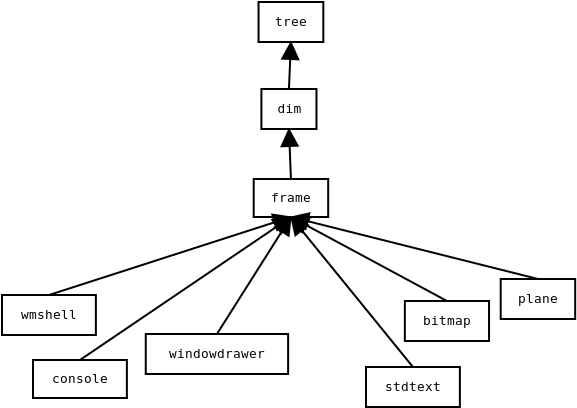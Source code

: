 <?xml version="1.0"?>
<diagram xmlns:dia="http://www.lysator.liu.se/~alla/dia/">
  <diagramdata>
    <attribute name="background">
      <color val="#ffffff"/>
    </attribute>
    <attribute name="paper">
      <composite type="paper">
        <attribute name="name">
          <string>#A4#</string>
        </attribute>
        <attribute name="tmargin">
          <real val="2.82"/>
        </attribute>
        <attribute name="bmargin">
          <real val="2.82"/>
        </attribute>
        <attribute name="lmargin">
          <real val="2.82"/>
        </attribute>
        <attribute name="rmargin">
          <real val="2.82"/>
        </attribute>
        <attribute name="is_portrait">
          <boolean val="true"/>
        </attribute>
        <attribute name="scaling">
          <real val="1"/>
        </attribute>
        <attribute name="fitto">
          <boolean val="false"/>
        </attribute>
      </composite>
    </attribute>
    <attribute name="grid">
      <composite type="grid">
        <attribute name="width_x">
          <real val="1"/>
        </attribute>
        <attribute name="width_y">
          <real val="1"/>
        </attribute>
        <attribute name="visible_x">
          <int val="1"/>
        </attribute>
        <attribute name="visible_y">
          <int val="1"/>
        </attribute>
      </composite>
    </attribute>
    <attribute name="guides">
      <composite type="guides">
        <attribute name="hguides"/>
        <attribute name="vguides"/>
      </composite>
    </attribute>
  </diagramdata>
  <layer name="Background" visible="true">
    <object type="Flowchart - Box" version="0" id="O0">
      <attribute name="obj_pos">
        <point val="14.123,5.9"/>
      </attribute>
      <attribute name="obj_bb">
        <rectangle val="14.073,5.85;16.927,7.95"/>
      </attribute>
      <attribute name="elem_corner">
        <point val="14.123,5.9"/>
      </attribute>
      <attribute name="elem_width">
        <real val="2.754"/>
      </attribute>
      <attribute name="elem_height">
        <real val="2"/>
      </attribute>
      <attribute name="show_background">
        <boolean val="true"/>
      </attribute>
      <attribute name="padding">
        <real val="0.5"/>
      </attribute>
      <attribute name="text">
        <composite type="text">
          <attribute name="string">
            <string>#dim#</string>
          </attribute>
          <attribute name="font">
            <font name="Courier"/>
          </attribute>
          <attribute name="height">
            <real val="0.8"/>
          </attribute>
          <attribute name="pos">
            <point val="15.5,7.095"/>
          </attribute>
          <attribute name="color">
            <color val="#000000"/>
          </attribute>
          <attribute name="alignment">
            <enum val="1"/>
          </attribute>
        </composite>
      </attribute>
    </object>
    <object type="Flowchart - Box" version="0" id="O1">
      <attribute name="obj_pos">
        <point val="13.738,10.4"/>
      </attribute>
      <attribute name="obj_bb">
        <rectangle val="13.688,10.35;17.512,12.35"/>
      </attribute>
      <attribute name="elem_corner">
        <point val="13.738,10.4"/>
      </attribute>
      <attribute name="elem_width">
        <real val="3.724"/>
      </attribute>
      <attribute name="elem_height">
        <real val="1.9"/>
      </attribute>
      <attribute name="show_background">
        <boolean val="true"/>
      </attribute>
      <attribute name="padding">
        <real val="0.5"/>
      </attribute>
      <attribute name="text">
        <composite type="text">
          <attribute name="string">
            <string>#frame#</string>
          </attribute>
          <attribute name="font">
            <font name="Courier"/>
          </attribute>
          <attribute name="height">
            <real val="0.8"/>
          </attribute>
          <attribute name="pos">
            <point val="15.6,11.545"/>
          </attribute>
          <attribute name="color">
            <color val="#000000"/>
          </attribute>
          <attribute name="alignment">
            <enum val="1"/>
          </attribute>
        </composite>
      </attribute>
    </object>
    <object type="Flowchart - Box" version="0" id="O2">
      <attribute name="obj_pos">
        <point val="13.98,1.55"/>
      </attribute>
      <attribute name="obj_bb">
        <rectangle val="13.93,1.5;17.27,3.6"/>
      </attribute>
      <attribute name="elem_corner">
        <point val="13.98,1.55"/>
      </attribute>
      <attribute name="elem_width">
        <real val="3.239"/>
      </attribute>
      <attribute name="elem_height">
        <real val="2"/>
      </attribute>
      <attribute name="show_background">
        <boolean val="true"/>
      </attribute>
      <attribute name="padding">
        <real val="0.5"/>
      </attribute>
      <attribute name="text">
        <composite type="text">
          <attribute name="string">
            <string>#tree#</string>
          </attribute>
          <attribute name="font">
            <font name="Courier"/>
          </attribute>
          <attribute name="height">
            <real val="0.8"/>
          </attribute>
          <attribute name="pos">
            <point val="15.6,2.745"/>
          </attribute>
          <attribute name="color">
            <color val="#000000"/>
          </attribute>
          <attribute name="alignment">
            <enum val="1"/>
          </attribute>
        </composite>
      </attribute>
    </object>
    <object type="Standard - Line" version="0" id="O3">
      <attribute name="obj_pos">
        <point val="15.5,5.9"/>
      </attribute>
      <attribute name="obj_bb">
        <rectangle val="14.65,2.7;16.45,6.75"/>
      </attribute>
      <attribute name="conn_endpoints">
        <point val="15.5,5.9"/>
        <point val="15.6,3.55"/>
      </attribute>
      <attribute name="numcp">
        <int val="1"/>
      </attribute>
      <attribute name="line_width">
        <real val="0.1"/>
      </attribute>
      <attribute name="end_arrow">
        <enum val="3"/>
      </attribute>
      <attribute name="end_arrow_length">
        <real val="0.8"/>
      </attribute>
      <attribute name="end_arrow_width">
        <real val="0.8"/>
      </attribute>
      <connections>
        <connection handle="0" to="O0" connection="2"/>
        <connection handle="1" to="O2" connection="13"/>
      </connections>
    </object>
    <object type="Standard - Line" version="0" id="O4">
      <attribute name="obj_pos">
        <point val="15.6,10.4"/>
      </attribute>
      <attribute name="obj_bb">
        <rectangle val="14.65,7.05;16.45,11.25"/>
      </attribute>
      <attribute name="conn_endpoints">
        <point val="15.6,10.4"/>
        <point val="15.5,7.9"/>
      </attribute>
      <attribute name="numcp">
        <int val="1"/>
      </attribute>
      <attribute name="line_width">
        <real val="0.1"/>
      </attribute>
      <attribute name="end_arrow">
        <enum val="3"/>
      </attribute>
      <attribute name="end_arrow_length">
        <real val="0.8"/>
      </attribute>
      <attribute name="end_arrow_width">
        <real val="0.8"/>
      </attribute>
      <connections>
        <connection handle="0" to="O1" connection="2"/>
        <connection handle="1" to="O0" connection="13"/>
      </connections>
    </object>
    <object type="Flowchart - Box" version="0" id="O5">
      <attribute name="obj_pos">
        <point val="1.153,16.2"/>
      </attribute>
      <attribute name="obj_bb">
        <rectangle val="1.103,16.15;5.897,18.25"/>
      </attribute>
      <attribute name="elem_corner">
        <point val="1.153,16.2"/>
      </attribute>
      <attribute name="elem_width">
        <real val="4.694"/>
      </attribute>
      <attribute name="elem_height">
        <real val="2"/>
      </attribute>
      <attribute name="show_background">
        <boolean val="true"/>
      </attribute>
      <attribute name="padding">
        <real val="0.5"/>
      </attribute>
      <attribute name="text">
        <composite type="text">
          <attribute name="string">
            <string>#wmshell#</string>
          </attribute>
          <attribute name="font">
            <font name="Courier"/>
          </attribute>
          <attribute name="height">
            <real val="0.8"/>
          </attribute>
          <attribute name="pos">
            <point val="3.5,17.395"/>
          </attribute>
          <attribute name="color">
            <color val="#000000"/>
          </attribute>
          <attribute name="alignment">
            <enum val="1"/>
          </attribute>
        </composite>
      </attribute>
    </object>
    <object type="Flowchart - Box" version="0" id="O6">
      <attribute name="obj_pos">
        <point val="2.703,19.45"/>
      </attribute>
      <attribute name="obj_bb">
        <rectangle val="2.653,19.4;7.447,21.4"/>
      </attribute>
      <attribute name="elem_corner">
        <point val="2.703,19.45"/>
      </attribute>
      <attribute name="elem_width">
        <real val="4.694"/>
      </attribute>
      <attribute name="elem_height">
        <real val="1.9"/>
      </attribute>
      <attribute name="show_background">
        <boolean val="true"/>
      </attribute>
      <attribute name="padding">
        <real val="0.5"/>
      </attribute>
      <attribute name="text">
        <composite type="text">
          <attribute name="string">
            <string>#console#</string>
          </attribute>
          <attribute name="font">
            <font name="Courier"/>
          </attribute>
          <attribute name="height">
            <real val="0.8"/>
          </attribute>
          <attribute name="pos">
            <point val="5.05,20.595"/>
          </attribute>
          <attribute name="color">
            <color val="#000000"/>
          </attribute>
          <attribute name="alignment">
            <enum val="1"/>
          </attribute>
        </composite>
      </attribute>
    </object>
    <object type="Flowchart - Box" version="0" id="O7">
      <attribute name="obj_pos">
        <point val="8.341,18.15"/>
      </attribute>
      <attribute name="obj_bb">
        <rectangle val="8.291,18.1;15.509,20.2"/>
      </attribute>
      <attribute name="elem_corner">
        <point val="8.341,18.15"/>
      </attribute>
      <attribute name="elem_width">
        <real val="7.118"/>
      </attribute>
      <attribute name="elem_height">
        <real val="2"/>
      </attribute>
      <attribute name="show_background">
        <boolean val="true"/>
      </attribute>
      <attribute name="padding">
        <real val="0.5"/>
      </attribute>
      <attribute name="text">
        <composite type="text">
          <attribute name="string">
            <string>#windowdrawer#</string>
          </attribute>
          <attribute name="font">
            <font name="Courier"/>
          </attribute>
          <attribute name="height">
            <real val="0.8"/>
          </attribute>
          <attribute name="pos">
            <point val="11.9,19.345"/>
          </attribute>
          <attribute name="color">
            <color val="#000000"/>
          </attribute>
          <attribute name="alignment">
            <enum val="1"/>
          </attribute>
        </composite>
      </attribute>
    </object>
    <object type="Standard - Line" version="0" id="O8">
      <attribute name="obj_pos">
        <point val="3.5,16.2"/>
      </attribute>
      <attribute name="obj_bb">
        <rectangle val="2.65,11.45;16.45,17.05"/>
      </attribute>
      <attribute name="conn_endpoints">
        <point val="3.5,16.2"/>
        <point val="15.6,12.3"/>
      </attribute>
      <attribute name="numcp">
        <int val="1"/>
      </attribute>
      <attribute name="line_width">
        <real val="0.1"/>
      </attribute>
      <attribute name="end_arrow">
        <enum val="3"/>
      </attribute>
      <attribute name="end_arrow_length">
        <real val="0.8"/>
      </attribute>
      <attribute name="end_arrow_width">
        <real val="0.8"/>
      </attribute>
      <connections>
        <connection handle="0" to="O5" connection="2"/>
        <connection handle="1" to="O1" connection="13"/>
      </connections>
    </object>
    <object type="Standard - Line" version="0" id="O9">
      <attribute name="obj_pos">
        <point val="5.05,19.45"/>
      </attribute>
      <attribute name="obj_bb">
        <rectangle val="4.2,11.45;16.45,20.3"/>
      </attribute>
      <attribute name="conn_endpoints">
        <point val="5.05,19.45"/>
        <point val="15.6,12.3"/>
      </attribute>
      <attribute name="numcp">
        <int val="1"/>
      </attribute>
      <attribute name="line_width">
        <real val="0.1"/>
      </attribute>
      <attribute name="end_arrow">
        <enum val="3"/>
      </attribute>
      <attribute name="end_arrow_length">
        <real val="0.8"/>
      </attribute>
      <attribute name="end_arrow_width">
        <real val="0.8"/>
      </attribute>
      <connections>
        <connection handle="0" to="O6" connection="2"/>
        <connection handle="1" to="O1" connection="13"/>
      </connections>
    </object>
    <object type="Standard - Line" version="0" id="O10">
      <attribute name="obj_pos">
        <point val="11.9,18.15"/>
      </attribute>
      <attribute name="obj_bb">
        <rectangle val="11.05,11.45;16.45,19"/>
      </attribute>
      <attribute name="conn_endpoints">
        <point val="11.9,18.15"/>
        <point val="15.6,12.3"/>
      </attribute>
      <attribute name="numcp">
        <int val="1"/>
      </attribute>
      <attribute name="line_width">
        <real val="0.1"/>
      </attribute>
      <attribute name="end_arrow">
        <enum val="3"/>
      </attribute>
      <attribute name="end_arrow_length">
        <real val="0.8"/>
      </attribute>
      <attribute name="end_arrow_width">
        <real val="0.8"/>
      </attribute>
      <connections>
        <connection handle="0" to="O7" connection="2"/>
        <connection handle="1" to="O1" connection="13"/>
      </connections>
    </object>
    <object type="Flowchart - Box" version="0" id="O11">
      <attribute name="obj_pos">
        <point val="19.353,19.8"/>
      </attribute>
      <attribute name="obj_bb">
        <rectangle val="19.303,19.75;24.097,21.85"/>
      </attribute>
      <attribute name="elem_corner">
        <point val="19.353,19.8"/>
      </attribute>
      <attribute name="elem_width">
        <real val="4.694"/>
      </attribute>
      <attribute name="elem_height">
        <real val="2"/>
      </attribute>
      <attribute name="show_background">
        <boolean val="true"/>
      </attribute>
      <attribute name="padding">
        <real val="0.5"/>
      </attribute>
      <attribute name="text">
        <composite type="text">
          <attribute name="string">
            <string>#stdtext#</string>
          </attribute>
          <attribute name="font">
            <font name="Courier"/>
          </attribute>
          <attribute name="height">
            <real val="0.8"/>
          </attribute>
          <attribute name="pos">
            <point val="21.7,20.995"/>
          </attribute>
          <attribute name="color">
            <color val="#000000"/>
          </attribute>
          <attribute name="alignment">
            <enum val="1"/>
          </attribute>
        </composite>
      </attribute>
    </object>
    <object type="Flowchart - Box" version="0" id="O12">
      <attribute name="obj_pos">
        <point val="26.088,15.4"/>
      </attribute>
      <attribute name="obj_bb">
        <rectangle val="26.038,15.35;29.862,17.45"/>
      </attribute>
      <attribute name="elem_corner">
        <point val="26.088,15.4"/>
      </attribute>
      <attribute name="elem_width">
        <real val="3.724"/>
      </attribute>
      <attribute name="elem_height">
        <real val="2"/>
      </attribute>
      <attribute name="show_background">
        <boolean val="true"/>
      </attribute>
      <attribute name="padding">
        <real val="0.5"/>
      </attribute>
      <attribute name="text">
        <composite type="text">
          <attribute name="string">
            <string>#plane#</string>
          </attribute>
          <attribute name="font">
            <font name="Courier"/>
          </attribute>
          <attribute name="height">
            <real val="0.8"/>
          </attribute>
          <attribute name="pos">
            <point val="27.95,16.595"/>
          </attribute>
          <attribute name="color">
            <color val="#000000"/>
          </attribute>
          <attribute name="alignment">
            <enum val="1"/>
          </attribute>
        </composite>
      </attribute>
    </object>
    <object type="Flowchart - Box" version="0" id="O13">
      <attribute name="obj_pos">
        <point val="21.296,16.5"/>
      </attribute>
      <attribute name="obj_bb">
        <rectangle val="21.246,16.45;25.554,18.55"/>
      </attribute>
      <attribute name="elem_corner">
        <point val="21.296,16.5"/>
      </attribute>
      <attribute name="elem_width">
        <real val="4.209"/>
      </attribute>
      <attribute name="elem_height">
        <real val="2"/>
      </attribute>
      <attribute name="show_background">
        <boolean val="true"/>
      </attribute>
      <attribute name="padding">
        <real val="0.5"/>
      </attribute>
      <attribute name="text">
        <composite type="text">
          <attribute name="string">
            <string>#bitmap#</string>
          </attribute>
          <attribute name="font">
            <font name="Courier"/>
          </attribute>
          <attribute name="height">
            <real val="0.8"/>
          </attribute>
          <attribute name="pos">
            <point val="23.4,17.695"/>
          </attribute>
          <attribute name="color">
            <color val="#000000"/>
          </attribute>
          <attribute name="alignment">
            <enum val="1"/>
          </attribute>
        </composite>
      </attribute>
    </object>
    <object type="Standard - Line" version="0" id="O14">
      <attribute name="obj_pos">
        <point val="21.7,19.8"/>
      </attribute>
      <attribute name="obj_bb">
        <rectangle val="14.75,11.45;22.55,20.65"/>
      </attribute>
      <attribute name="conn_endpoints">
        <point val="21.7,19.8"/>
        <point val="15.6,12.3"/>
      </attribute>
      <attribute name="numcp">
        <int val="1"/>
      </attribute>
      <attribute name="line_width">
        <real val="0.1"/>
      </attribute>
      <attribute name="end_arrow">
        <enum val="3"/>
      </attribute>
      <attribute name="end_arrow_length">
        <real val="0.8"/>
      </attribute>
      <attribute name="end_arrow_width">
        <real val="0.8"/>
      </attribute>
      <connections>
        <connection handle="0" to="O11" connection="2"/>
        <connection handle="1" to="O1" connection="13"/>
      </connections>
    </object>
    <object type="Standard - Line" version="0" id="O15">
      <attribute name="obj_pos">
        <point val="27.95,15.4"/>
      </attribute>
      <attribute name="obj_bb">
        <rectangle val="14.75,11.45;28.8,16.25"/>
      </attribute>
      <attribute name="conn_endpoints">
        <point val="27.95,15.4"/>
        <point val="15.6,12.3"/>
      </attribute>
      <attribute name="numcp">
        <int val="1"/>
      </attribute>
      <attribute name="line_width">
        <real val="0.1"/>
      </attribute>
      <attribute name="end_arrow">
        <enum val="3"/>
      </attribute>
      <attribute name="end_arrow_length">
        <real val="0.8"/>
      </attribute>
      <attribute name="end_arrow_width">
        <real val="0.8"/>
      </attribute>
      <connections>
        <connection handle="0" to="O12" connection="2"/>
        <connection handle="1" to="O1" connection="13"/>
      </connections>
    </object>
    <object type="Standard - Line" version="0" id="O16">
      <attribute name="obj_pos">
        <point val="23.4,16.5"/>
      </attribute>
      <attribute name="obj_bb">
        <rectangle val="14.75,11.45;24.25,17.35"/>
      </attribute>
      <attribute name="conn_endpoints">
        <point val="23.4,16.5"/>
        <point val="15.6,12.3"/>
      </attribute>
      <attribute name="numcp">
        <int val="1"/>
      </attribute>
      <attribute name="line_width">
        <real val="0.1"/>
      </attribute>
      <attribute name="end_arrow">
        <enum val="3"/>
      </attribute>
      <attribute name="end_arrow_length">
        <real val="0.8"/>
      </attribute>
      <attribute name="end_arrow_width">
        <real val="0.8"/>
      </attribute>
      <connections>
        <connection handle="0" to="O13" connection="2"/>
        <connection handle="1" to="O1" connection="13"/>
      </connections>
    </object>
  </layer>
</diagram>
